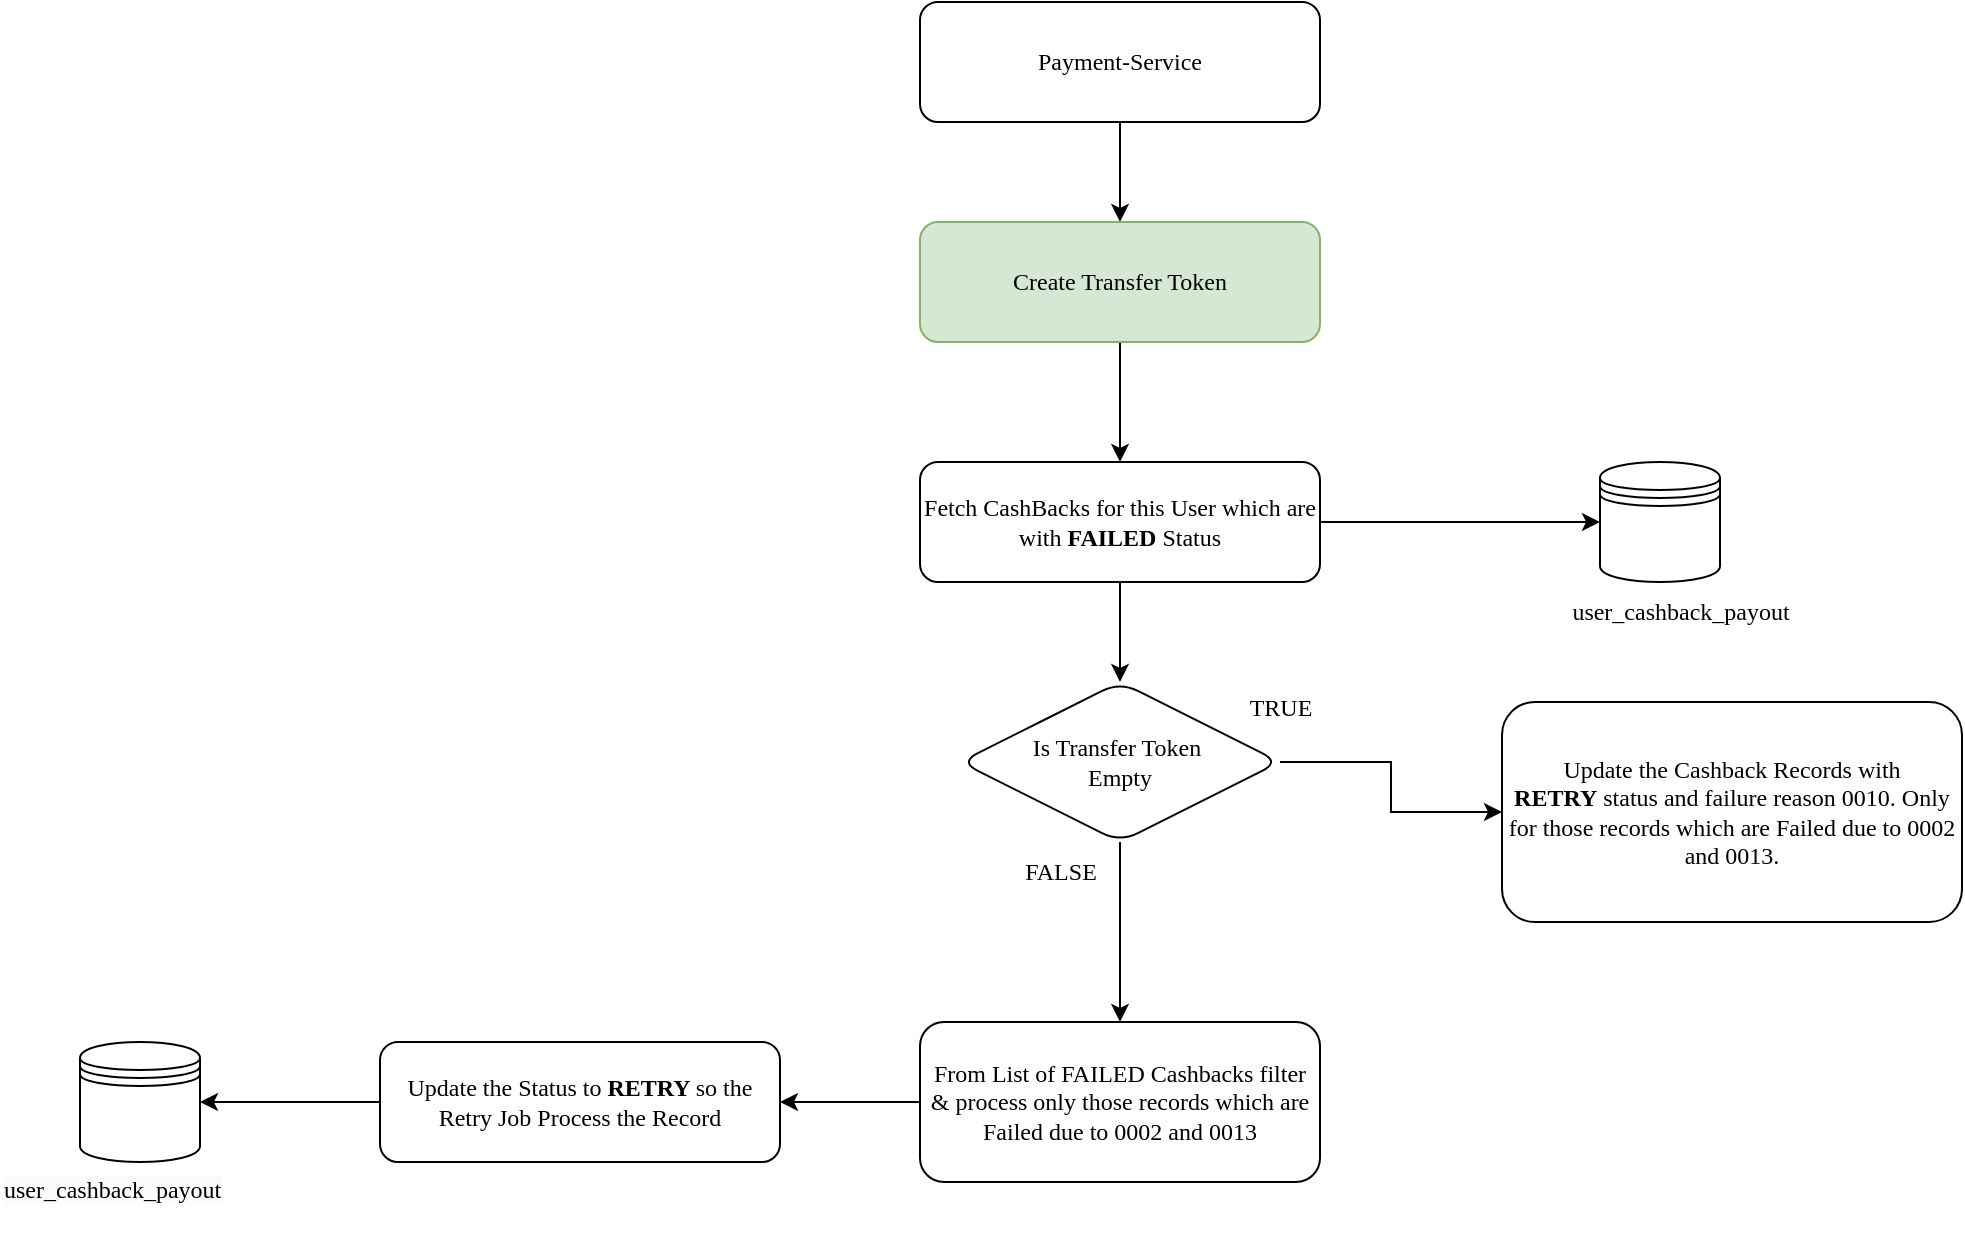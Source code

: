 <mxfile version="24.7.12">
  <diagram name="Page-1" id="_iXsRKQ63wu3pNSmyKMb">
    <mxGraphModel dx="1406" dy="761" grid="1" gridSize="10" guides="1" tooltips="1" connect="1" arrows="1" fold="1" page="1" pageScale="1" pageWidth="827" pageHeight="1169" math="0" shadow="0">
      <root>
        <mxCell id="0" />
        <mxCell id="1" parent="0" />
        <mxCell id="rn56e-Va4gdquYGCVgkg-5" value="" style="edgeStyle=orthogonalEdgeStyle;rounded=0;orthogonalLoop=1;jettySize=auto;html=1;" edge="1" parent="1" source="rn56e-Va4gdquYGCVgkg-1" target="rn56e-Va4gdquYGCVgkg-4">
          <mxGeometry relative="1" as="geometry" />
        </mxCell>
        <mxCell id="rn56e-Va4gdquYGCVgkg-1" value="&lt;font face=&quot;Verdana&quot;&gt;Payment-Service&lt;/font&gt;" style="rounded=1;whiteSpace=wrap;html=1;" vertex="1" parent="1">
          <mxGeometry x="540" y="40" width="200" height="60" as="geometry" />
        </mxCell>
        <mxCell id="rn56e-Va4gdquYGCVgkg-7" value="" style="edgeStyle=orthogonalEdgeStyle;rounded=0;orthogonalLoop=1;jettySize=auto;html=1;" edge="1" parent="1" source="rn56e-Va4gdquYGCVgkg-4" target="rn56e-Va4gdquYGCVgkg-6">
          <mxGeometry relative="1" as="geometry" />
        </mxCell>
        <mxCell id="rn56e-Va4gdquYGCVgkg-4" value="&lt;font face=&quot;Verdana&quot;&gt;Create Transfer Token&lt;/font&gt;" style="rounded=1;whiteSpace=wrap;html=1;fillColor=#d5e8d4;strokeColor=#82b366;" vertex="1" parent="1">
          <mxGeometry x="540" y="150" width="200" height="60" as="geometry" />
        </mxCell>
        <mxCell id="rn56e-Va4gdquYGCVgkg-9" style="edgeStyle=orthogonalEdgeStyle;rounded=0;orthogonalLoop=1;jettySize=auto;html=1;" edge="1" parent="1" source="rn56e-Va4gdquYGCVgkg-6" target="rn56e-Va4gdquYGCVgkg-8">
          <mxGeometry relative="1" as="geometry" />
        </mxCell>
        <mxCell id="rn56e-Va4gdquYGCVgkg-12" value="" style="edgeStyle=orthogonalEdgeStyle;rounded=0;orthogonalLoop=1;jettySize=auto;html=1;" edge="1" parent="1" source="rn56e-Va4gdquYGCVgkg-6" target="rn56e-Va4gdquYGCVgkg-11">
          <mxGeometry relative="1" as="geometry" />
        </mxCell>
        <mxCell id="rn56e-Va4gdquYGCVgkg-6" value="&lt;font face=&quot;Verdana&quot;&gt;Fetch CashBacks for this User which are with &lt;b&gt;FAILED&lt;/b&gt; Status&lt;/font&gt;" style="rounded=1;whiteSpace=wrap;html=1;" vertex="1" parent="1">
          <mxGeometry x="540" y="270" width="200" height="60" as="geometry" />
        </mxCell>
        <mxCell id="rn56e-Va4gdquYGCVgkg-8" value="" style="shape=datastore;whiteSpace=wrap;html=1;" vertex="1" parent="1">
          <mxGeometry x="880" y="270" width="60" height="60" as="geometry" />
        </mxCell>
        <mxCell id="rn56e-Va4gdquYGCVgkg-10" value="&lt;font face=&quot;Verdana&quot;&gt;user_cashback_payout&lt;/font&gt;" style="text;html=1;align=center;verticalAlign=middle;resizable=0;points=[];autosize=1;strokeColor=none;fillColor=none;" vertex="1" parent="1">
          <mxGeometry x="840" y="330" width="160" height="30" as="geometry" />
        </mxCell>
        <mxCell id="rn56e-Va4gdquYGCVgkg-14" value="" style="edgeStyle=orthogonalEdgeStyle;rounded=0;orthogonalLoop=1;jettySize=auto;html=1;" edge="1" parent="1" source="rn56e-Va4gdquYGCVgkg-11" target="rn56e-Va4gdquYGCVgkg-13">
          <mxGeometry relative="1" as="geometry" />
        </mxCell>
        <mxCell id="rn56e-Va4gdquYGCVgkg-16" value="" style="edgeStyle=orthogonalEdgeStyle;rounded=0;orthogonalLoop=1;jettySize=auto;html=1;" edge="1" parent="1" source="rn56e-Va4gdquYGCVgkg-11" target="rn56e-Va4gdquYGCVgkg-15">
          <mxGeometry relative="1" as="geometry" />
        </mxCell>
        <mxCell id="rn56e-Va4gdquYGCVgkg-11" value="&lt;font face=&quot;Verdana&quot;&gt;Is Transfer Token&amp;nbsp;&lt;/font&gt;&lt;div&gt;&lt;font face=&quot;Verdana&quot;&gt;Empty&lt;/font&gt;&lt;/div&gt;" style="rhombus;whiteSpace=wrap;html=1;rounded=1;" vertex="1" parent="1">
          <mxGeometry x="560" y="380" width="160" height="80" as="geometry" />
        </mxCell>
        <mxCell id="rn56e-Va4gdquYGCVgkg-13" value="&lt;font face=&quot;Verdana&quot;&gt;Update the Cashback Records with &lt;b&gt;RETRY&amp;nbsp;&lt;/b&gt;status and failure reason 0010. Only for those records which are Failed due to 0002 and 0013.&lt;/font&gt;" style="whiteSpace=wrap;html=1;rounded=1;" vertex="1" parent="1">
          <mxGeometry x="831" y="390" width="230" height="110" as="geometry" />
        </mxCell>
        <mxCell id="rn56e-Va4gdquYGCVgkg-20" value="" style="edgeStyle=orthogonalEdgeStyle;rounded=0;orthogonalLoop=1;jettySize=auto;html=1;" edge="1" parent="1" source="rn56e-Va4gdquYGCVgkg-15" target="rn56e-Va4gdquYGCVgkg-19">
          <mxGeometry relative="1" as="geometry" />
        </mxCell>
        <mxCell id="rn56e-Va4gdquYGCVgkg-15" value="&lt;font face=&quot;Verdana&quot;&gt;From List of FAILED Cashbacks filter &amp;amp; process only those records which are Failed due to 0002 and 0013&lt;/font&gt;" style="whiteSpace=wrap;html=1;rounded=1;" vertex="1" parent="1">
          <mxGeometry x="540" y="550" width="200" height="80" as="geometry" />
        </mxCell>
        <mxCell id="rn56e-Va4gdquYGCVgkg-17" value="&lt;font face=&quot;Verdana&quot;&gt;TRUE&lt;/font&gt;" style="text;html=1;align=center;verticalAlign=middle;resizable=0;points=[];autosize=1;strokeColor=none;fillColor=none;" vertex="1" parent="1">
          <mxGeometry x="690" y="378" width="60" height="30" as="geometry" />
        </mxCell>
        <mxCell id="rn56e-Va4gdquYGCVgkg-18" value="&lt;font face=&quot;Verdana&quot;&gt;FALSE&lt;/font&gt;" style="text;html=1;align=center;verticalAlign=middle;resizable=0;points=[];autosize=1;strokeColor=none;fillColor=none;" vertex="1" parent="1">
          <mxGeometry x="580" y="460" width="60" height="30" as="geometry" />
        </mxCell>
        <mxCell id="rn56e-Va4gdquYGCVgkg-22" style="edgeStyle=orthogonalEdgeStyle;rounded=0;orthogonalLoop=1;jettySize=auto;html=1;entryX=1;entryY=0.5;entryDx=0;entryDy=0;" edge="1" parent="1" source="rn56e-Va4gdquYGCVgkg-19" target="rn56e-Va4gdquYGCVgkg-21">
          <mxGeometry relative="1" as="geometry" />
        </mxCell>
        <mxCell id="rn56e-Va4gdquYGCVgkg-19" value="&lt;font face=&quot;Verdana&quot;&gt;Update the Status to &lt;b&gt;RETRY &lt;/b&gt;so the Retry Job Process the Record&lt;/font&gt;" style="rounded=1;whiteSpace=wrap;html=1;" vertex="1" parent="1">
          <mxGeometry x="270" y="560" width="200" height="60" as="geometry" />
        </mxCell>
        <mxCell id="rn56e-Va4gdquYGCVgkg-21" value="" style="shape=datastore;whiteSpace=wrap;html=1;" vertex="1" parent="1">
          <mxGeometry x="120" y="560" width="60" height="60" as="geometry" />
        </mxCell>
        <mxCell id="rn56e-Va4gdquYGCVgkg-23" value="&lt;span style=&quot;caret-color: rgb(0, 0, 0); color: rgb(0, 0, 0); font-family: Verdana; font-size: 12px; font-style: normal; font-variant-caps: normal; font-weight: 400; letter-spacing: normal; orphans: auto; text-align: center; text-indent: 0px; text-transform: none; white-space: nowrap; widows: auto; word-spacing: 0px; -webkit-text-stroke-width: 0px; background-color: rgb(251, 251, 251); text-decoration: none; display: inline !important; float: none;&quot;&gt;user_cashback_payout&lt;/span&gt;" style="text;whiteSpace=wrap;html=1;" vertex="1" parent="1">
          <mxGeometry x="80" y="620" width="170" height="40" as="geometry" />
        </mxCell>
      </root>
    </mxGraphModel>
  </diagram>
</mxfile>
